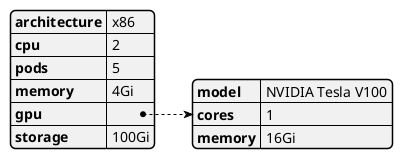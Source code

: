 @startjson
{
    "architecture": "x86",
    "cpu": "2",
    "pods": "5",
    "memory": "4Gi",
    "gpu": {
        "model": "NVIDIA Tesla V100",
        "cores": "1",
        "memory": "16Gi"
    },
    "storage": "100Gi"
}
@endjson
